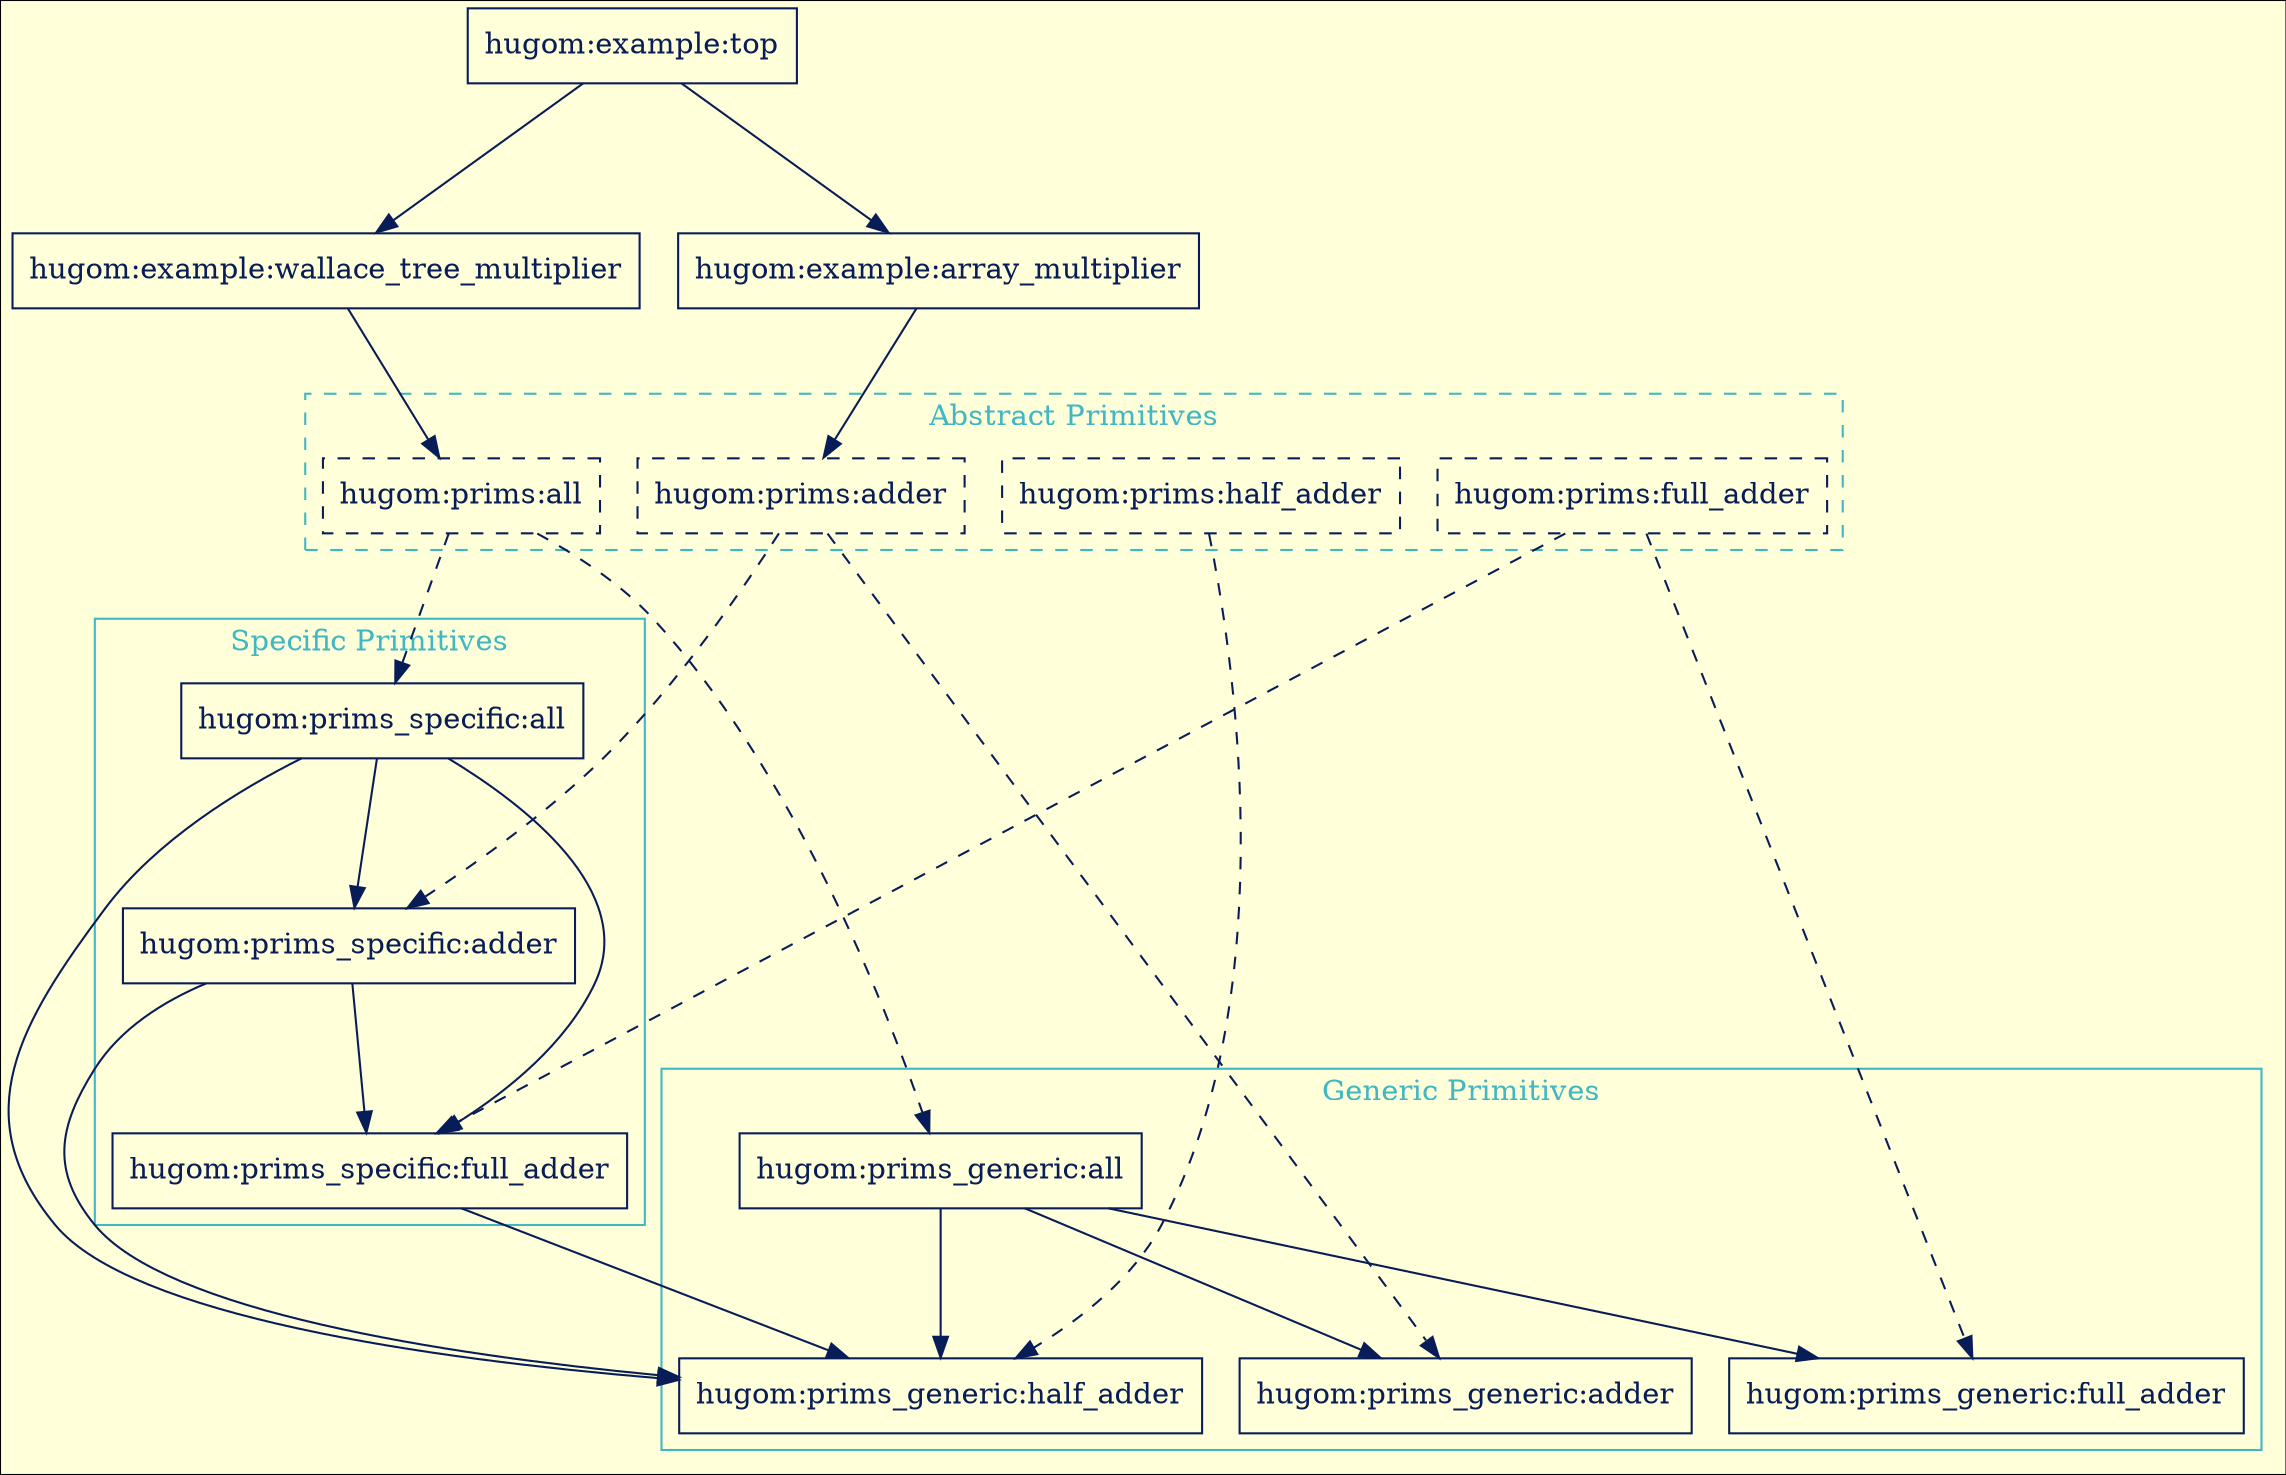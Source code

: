 digraph G {
  graph[
    layout="dot",
    ranksep=1,
    compound=true,
    colorscheme=ylgnbu9,
    color=5,
    fontcolor=5,
    bgcolor=1,
  ]
  node [colorscheme=ylgnbu9, color=9, fontcolor=9 shape=rect]
  edge [colorscheme=ylgnbu9, color=9]

  subgraph cluster_abs {
    label="Abstract Primitives"
    style=dashed;
    node [style=dashed]

    abs_all [label="hugom:prims:all"]
    abs_adder [label="hugom:prims:adder"]
    abs_full_adder [label="hugom:prims:full_adder"]
    abs_half_adder [label="hugom:prims:half_adder"]
  }

  subgraph cluster_gen {
    label="Generic Primitives"
    gen_all [label="hugom:prims_generic:all"]
    gen_adder [label="hugom:prims_generic:adder"]
    gen_full_adder [label="hugom:prims_generic:full_adder"]
    gen_half_adder [label="hugom:prims_generic:half_adder"]
  }

  subgraph cluster_spe {
    label="Specific Primitives"

    spe_all [label="hugom:prims_specific:all"]
    spe_adder [label="hugom:prims_specific:adder"]
    spe_full_adder [label="hugom:prims_specific:full_adder"]
  }

  top [label="hugom:example:top"]
  array_multiplier [label="hugom:example:array_multiplier"]
  wallace_tree_multiplier [label="hugom:example:wallace_tree_multiplier"]

  top -> array_multiplier;
  top -> wallace_tree_multiplier;

  array_multiplier -> abs_adder;
  wallace_tree_multiplier -> abs_all;

  gen_all -> {gen_adder gen_full_adder gen_half_adder};

  spe_all -> {spe_adder spe_full_adder gen_half_adder};
  spe_adder -> {spe_full_adder gen_half_adder};
  spe_full_adder -> gen_half_adder;

  edge [style=dashed];
  abs_all -> {gen_all spe_all};

  abs_adder -> {gen_adder spe_adder};

  abs_full_adder -> {gen_full_adder spe_full_adder};

  abs_half_adder -> gen_half_adder;


  /*
  subgraph cluster_sec {
    label="Secret Primitives"
    sec_all [label="hugom:prims_secret:all"]
    sec_adder [label="hugom:prims_secret:adder"]
  }

  edge [style=solid];
  sec_all -> {sec_adder spe_full_adder gen_half_adder}
  sec_adder -> {spe_full_adder gen_half_adder};

  edge [style=dashed];
  abs_all -> sec_all;
  abs_adder -> sec_adder;
  */
}
